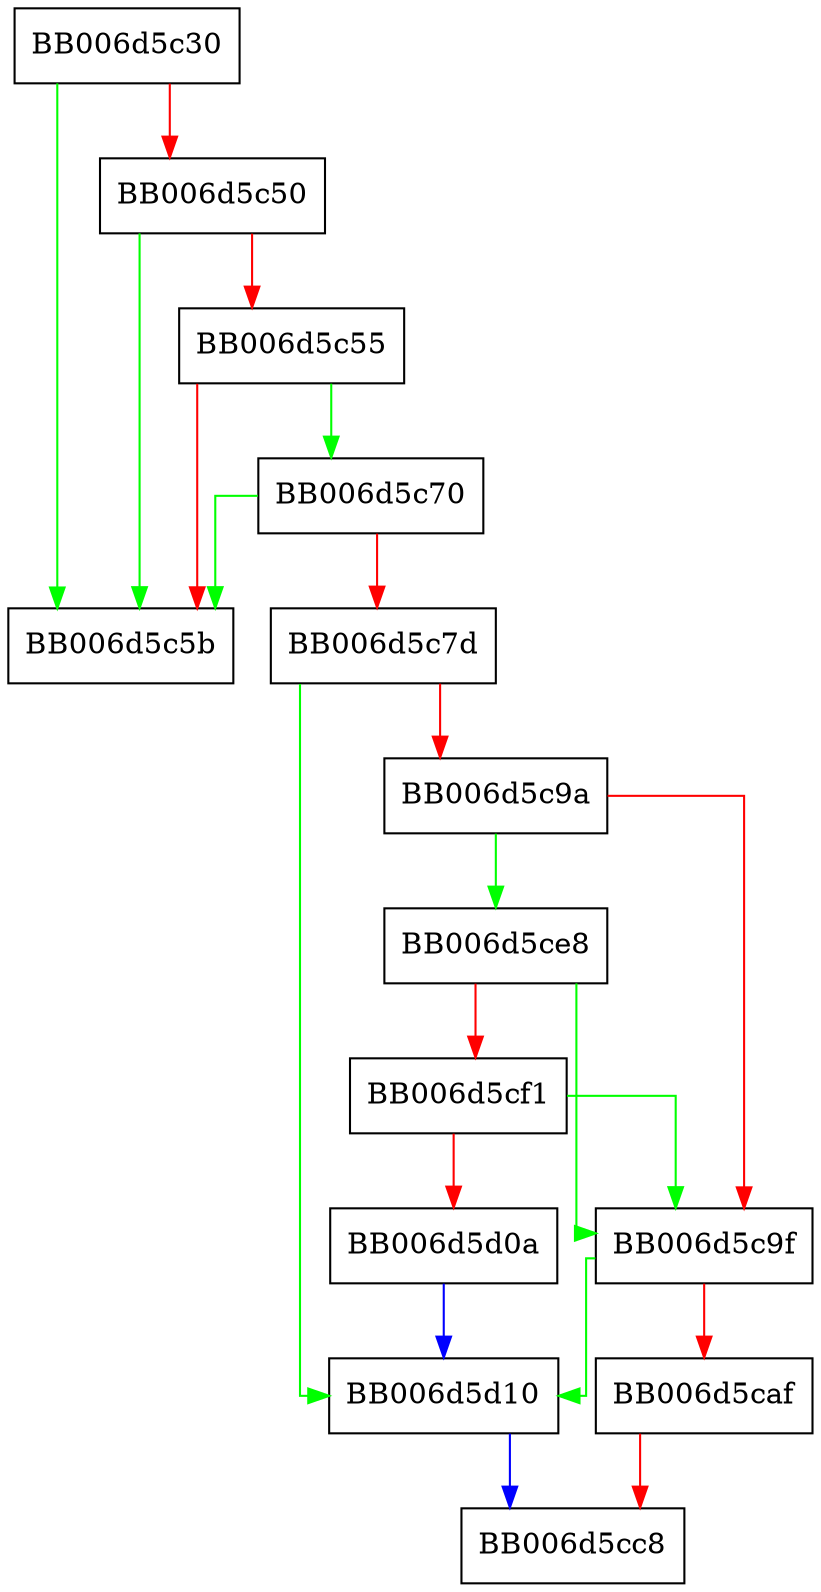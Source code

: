 digraph ecx_export {
  node [shape="box"];
  graph [splines=ortho];
  BB006d5c30 -> BB006d5c5b [color="green"];
  BB006d5c30 -> BB006d5c50 [color="red"];
  BB006d5c50 -> BB006d5c5b [color="green"];
  BB006d5c50 -> BB006d5c55 [color="red"];
  BB006d5c55 -> BB006d5c70 [color="green"];
  BB006d5c55 -> BB006d5c5b [color="red"];
  BB006d5c70 -> BB006d5c5b [color="green"];
  BB006d5c70 -> BB006d5c7d [color="red"];
  BB006d5c7d -> BB006d5d10 [color="green"];
  BB006d5c7d -> BB006d5c9a [color="red"];
  BB006d5c9a -> BB006d5ce8 [color="green"];
  BB006d5c9a -> BB006d5c9f [color="red"];
  BB006d5c9f -> BB006d5d10 [color="green"];
  BB006d5c9f -> BB006d5caf [color="red"];
  BB006d5caf -> BB006d5cc8 [color="red"];
  BB006d5ce8 -> BB006d5c9f [color="green"];
  BB006d5ce8 -> BB006d5cf1 [color="red"];
  BB006d5cf1 -> BB006d5c9f [color="green"];
  BB006d5cf1 -> BB006d5d0a [color="red"];
  BB006d5d0a -> BB006d5d10 [color="blue"];
  BB006d5d10 -> BB006d5cc8 [color="blue"];
}